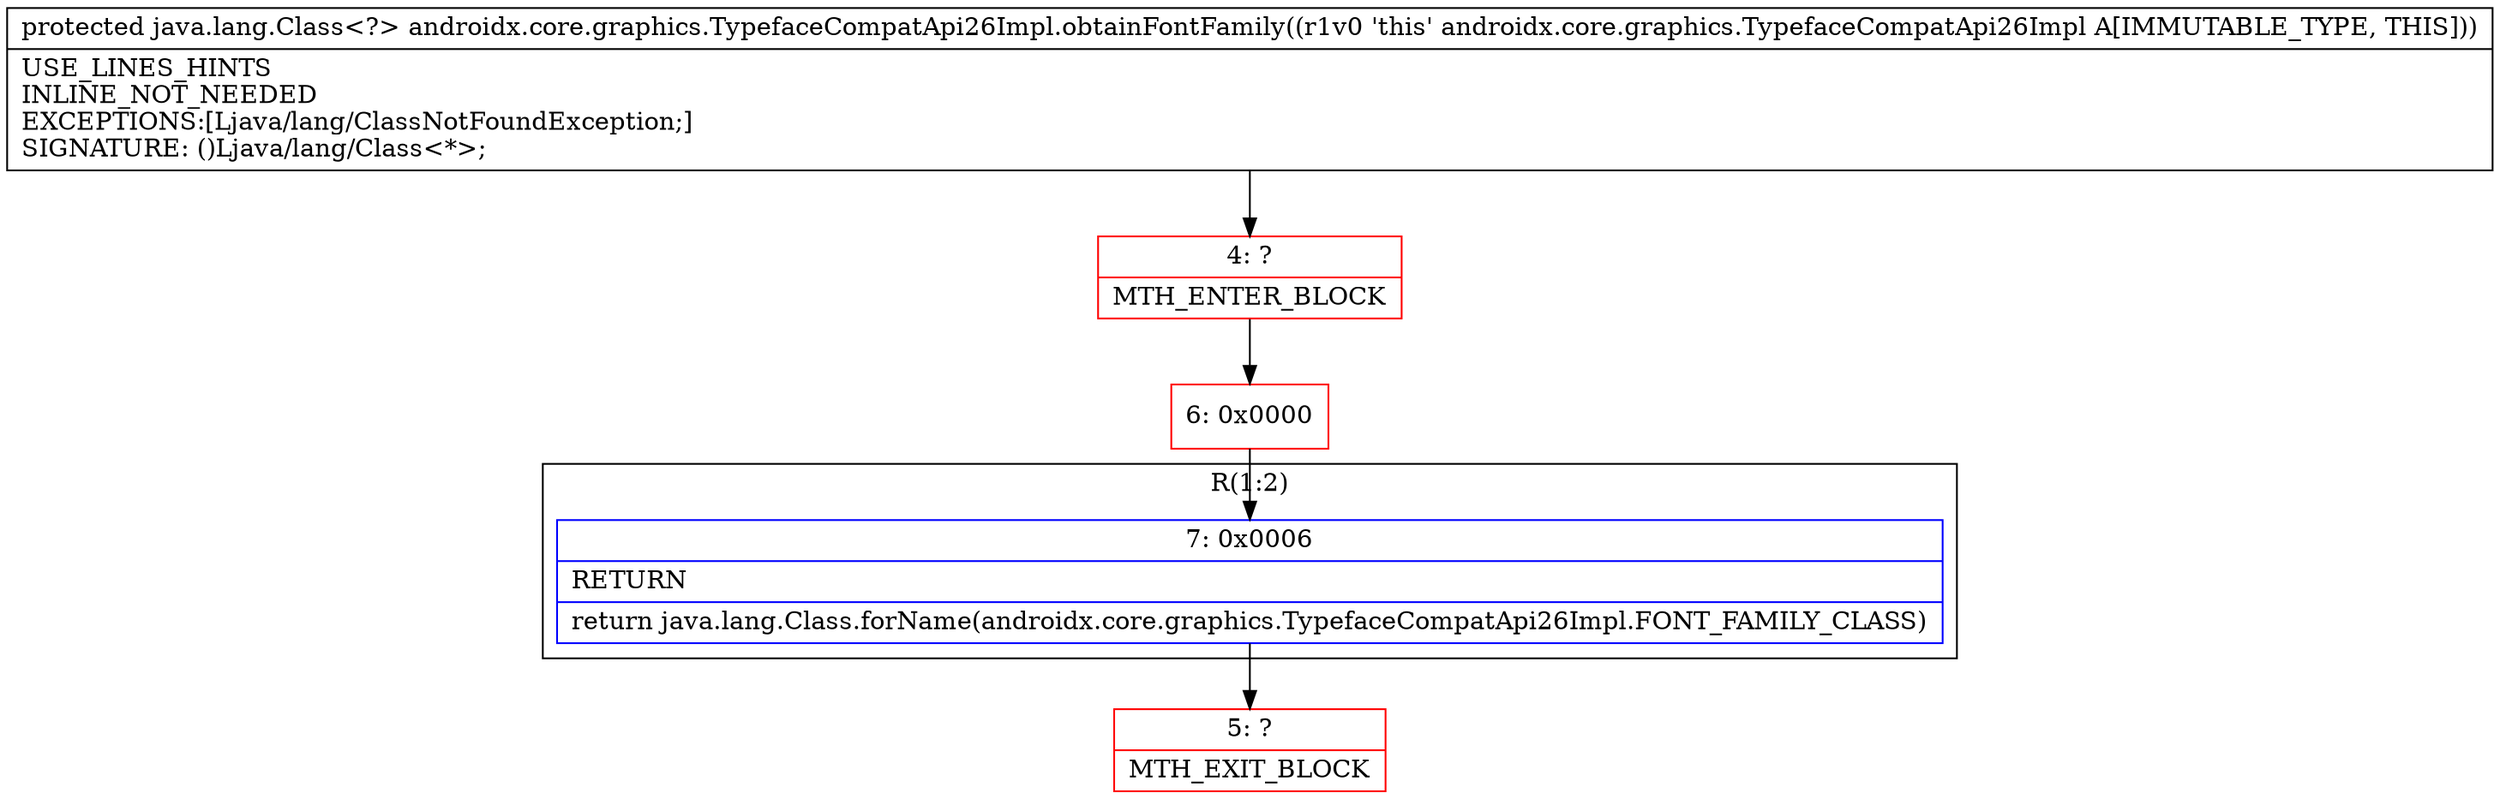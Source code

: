 digraph "CFG forandroidx.core.graphics.TypefaceCompatApi26Impl.obtainFontFamily()Ljava\/lang\/Class;" {
subgraph cluster_Region_1037188014 {
label = "R(1:2)";
node [shape=record,color=blue];
Node_7 [shape=record,label="{7\:\ 0x0006|RETURN\l|return java.lang.Class.forName(androidx.core.graphics.TypefaceCompatApi26Impl.FONT_FAMILY_CLASS)\l}"];
}
Node_4 [shape=record,color=red,label="{4\:\ ?|MTH_ENTER_BLOCK\l}"];
Node_6 [shape=record,color=red,label="{6\:\ 0x0000}"];
Node_5 [shape=record,color=red,label="{5\:\ ?|MTH_EXIT_BLOCK\l}"];
MethodNode[shape=record,label="{protected java.lang.Class\<?\> androidx.core.graphics.TypefaceCompatApi26Impl.obtainFontFamily((r1v0 'this' androidx.core.graphics.TypefaceCompatApi26Impl A[IMMUTABLE_TYPE, THIS]))  | USE_LINES_HINTS\lINLINE_NOT_NEEDED\lEXCEPTIONS:[Ljava\/lang\/ClassNotFoundException;]\lSIGNATURE: ()Ljava\/lang\/Class\<*\>;\l}"];
MethodNode -> Node_4;Node_7 -> Node_5;
Node_4 -> Node_6;
Node_6 -> Node_7;
}

